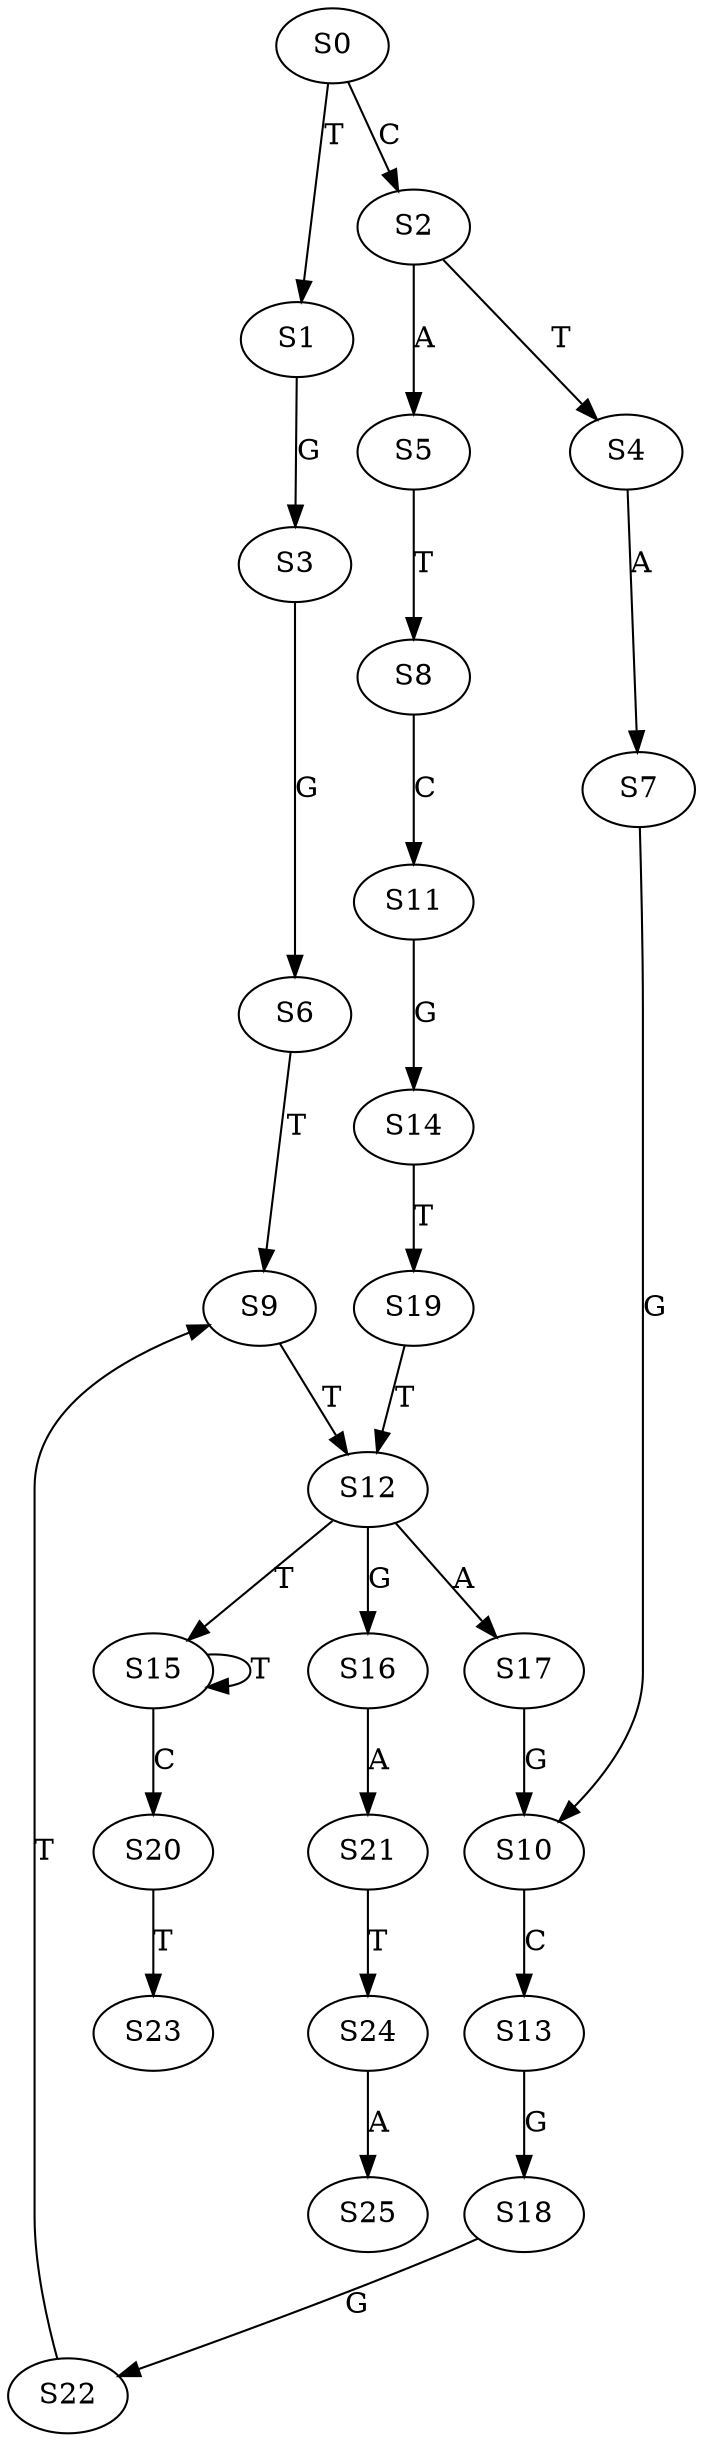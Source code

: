 strict digraph  {
	S0 -> S1 [ label = T ];
	S0 -> S2 [ label = C ];
	S1 -> S3 [ label = G ];
	S2 -> S4 [ label = T ];
	S2 -> S5 [ label = A ];
	S3 -> S6 [ label = G ];
	S4 -> S7 [ label = A ];
	S5 -> S8 [ label = T ];
	S6 -> S9 [ label = T ];
	S7 -> S10 [ label = G ];
	S8 -> S11 [ label = C ];
	S9 -> S12 [ label = T ];
	S10 -> S13 [ label = C ];
	S11 -> S14 [ label = G ];
	S12 -> S15 [ label = T ];
	S12 -> S16 [ label = G ];
	S12 -> S17 [ label = A ];
	S13 -> S18 [ label = G ];
	S14 -> S19 [ label = T ];
	S15 -> S20 [ label = C ];
	S15 -> S15 [ label = T ];
	S16 -> S21 [ label = A ];
	S17 -> S10 [ label = G ];
	S18 -> S22 [ label = G ];
	S19 -> S12 [ label = T ];
	S20 -> S23 [ label = T ];
	S21 -> S24 [ label = T ];
	S22 -> S9 [ label = T ];
	S24 -> S25 [ label = A ];
}
